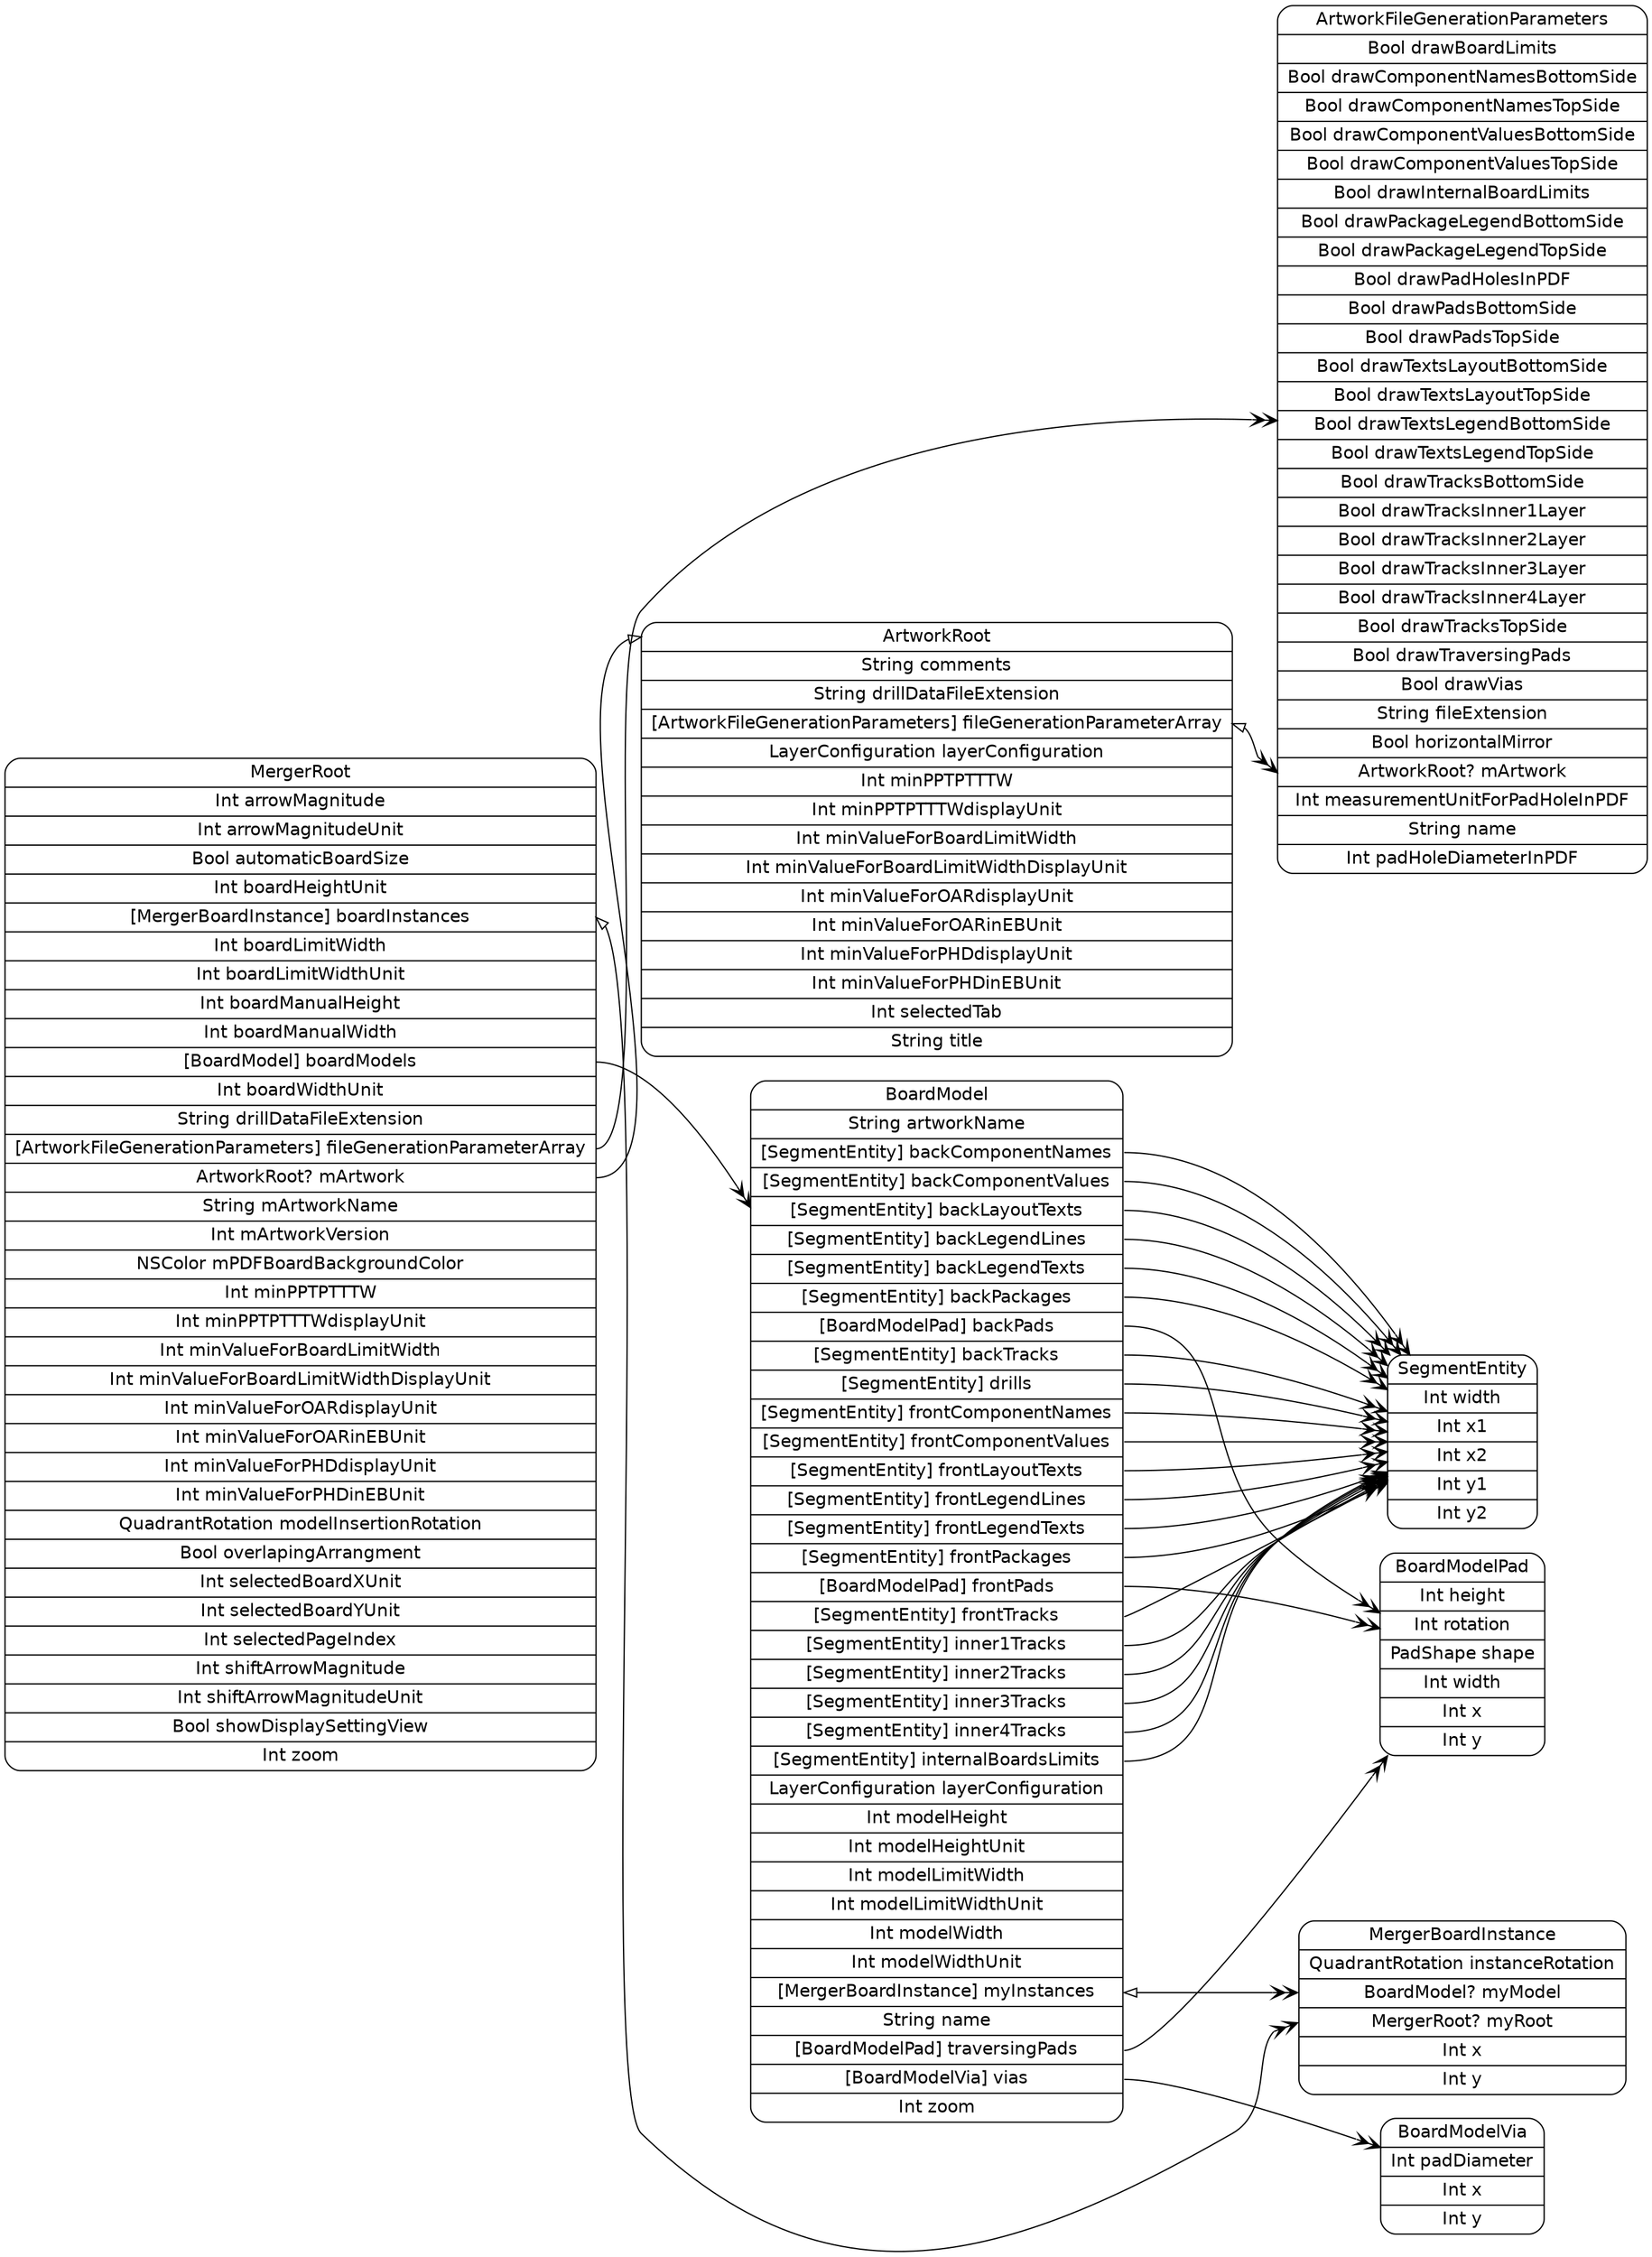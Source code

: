 digraph G {
  rankdir=LR ;
  node [shape=record fontname=helvetica style=rounded] ;
  MergerRoot[label="<MergerRoot>MergerRoot|Int arrowMagnitude|Int arrowMagnitudeUnit|Bool automaticBoardSize|Int boardHeightUnit|<boardInstances>[MergerBoardInstance] boardInstances|Int boardLimitWidth|Int boardLimitWidthUnit|Int boardManualHeight|Int boardManualWidth|<boardModels>[BoardModel] boardModels|Int boardWidthUnit|String drillDataFileExtension|<fileGenerationParameterArray>[ArtworkFileGenerationParameters] fileGenerationParameterArray|<mArtwork>ArtworkRoot? mArtwork|String mArtworkName|Int mArtworkVersion|NSColor mPDFBoardBackgroundColor|Int minPPTPTTTW|Int minPPTPTTTWdisplayUnit|Int minValueForBoardLimitWidth|Int minValueForBoardLimitWidthDisplayUnit|Int minValueForOARdisplayUnit|Int minValueForOARinEBUnit|Int minValueForPHDdisplayUnit|Int minValueForPHDinEBUnit|QuadrantRotation modelInsertionRotation|Bool overlapingArrangment|Int selectedBoardXUnit|Int selectedBoardYUnit|Int selectedPageIndex|Int shiftArrowMagnitude|Int shiftArrowMagnitudeUnit|Bool showDisplaySettingView|Int zoom"] ;
  ArtworkRoot[label="<ArtworkRoot>ArtworkRoot|String comments|String drillDataFileExtension|<fileGenerationParameterArray>[ArtworkFileGenerationParameters] fileGenerationParameterArray|LayerConfiguration layerConfiguration|Int minPPTPTTTW|Int minPPTPTTTWdisplayUnit|Int minValueForBoardLimitWidth|Int minValueForBoardLimitWidthDisplayUnit|Int minValueForOARdisplayUnit|Int minValueForOARinEBUnit|Int minValueForPHDdisplayUnit|Int minValueForPHDinEBUnit|Int selectedTab|String title"] ;
  ArtworkFileGenerationParameters[label="<ArtworkFileGenerationParameters>ArtworkFileGenerationParameters|Bool drawBoardLimits|Bool drawComponentNamesBottomSide|Bool drawComponentNamesTopSide|Bool drawComponentValuesBottomSide|Bool drawComponentValuesTopSide|Bool drawInternalBoardLimits|Bool drawPackageLegendBottomSide|Bool drawPackageLegendTopSide|Bool drawPadHolesInPDF|Bool drawPadsBottomSide|Bool drawPadsTopSide|Bool drawTextsLayoutBottomSide|Bool drawTextsLayoutTopSide|Bool drawTextsLegendBottomSide|Bool drawTextsLegendTopSide|Bool drawTracksBottomSide|Bool drawTracksInner1Layer|Bool drawTracksInner2Layer|Bool drawTracksInner3Layer|Bool drawTracksInner4Layer|Bool drawTracksTopSide|Bool drawTraversingPads|Bool drawVias|String fileExtension|Bool horizontalMirror|<mArtwork>ArtworkRoot? mArtwork|Int measurementUnitForPadHoleInPDF|String name|Int padHoleDiameterInPDF"] ;
  BoardModel[label="<BoardModel>BoardModel|String artworkName|<backComponentNames>[SegmentEntity] backComponentNames|<backComponentValues>[SegmentEntity] backComponentValues|<backLayoutTexts>[SegmentEntity] backLayoutTexts|<backLegendLines>[SegmentEntity] backLegendLines|<backLegendTexts>[SegmentEntity] backLegendTexts|<backPackages>[SegmentEntity] backPackages|<backPads>[BoardModelPad] backPads|<backTracks>[SegmentEntity] backTracks|<drills>[SegmentEntity] drills|<frontComponentNames>[SegmentEntity] frontComponentNames|<frontComponentValues>[SegmentEntity] frontComponentValues|<frontLayoutTexts>[SegmentEntity] frontLayoutTexts|<frontLegendLines>[SegmentEntity] frontLegendLines|<frontLegendTexts>[SegmentEntity] frontLegendTexts|<frontPackages>[SegmentEntity] frontPackages|<frontPads>[BoardModelPad] frontPads|<frontTracks>[SegmentEntity] frontTracks|<inner1Tracks>[SegmentEntity] inner1Tracks|<inner2Tracks>[SegmentEntity] inner2Tracks|<inner3Tracks>[SegmentEntity] inner3Tracks|<inner4Tracks>[SegmentEntity] inner4Tracks|<internalBoardsLimits>[SegmentEntity] internalBoardsLimits|LayerConfiguration layerConfiguration|Int modelHeight|Int modelHeightUnit|Int modelLimitWidth|Int modelLimitWidthUnit|Int modelWidth|Int modelWidthUnit|<myInstances>[MergerBoardInstance] myInstances|String name|<traversingPads>[BoardModelPad] traversingPads|<vias>[BoardModelVia] vias|Int zoom"] ;
  BoardModelVia[label="<BoardModelVia>BoardModelVia|Int padDiameter|Int x|Int y"] ;
  BoardModelPad[label="<BoardModelPad>BoardModelPad|Int height|Int rotation|PadShape shape|Int width|Int x|Int y"] ;
  SegmentEntity[label="<SegmentEntity>SegmentEntity|Int width|Int x1|Int x2|Int y1|Int y2"] ;
  MergerBoardInstance[label="<MergerBoardInstance>MergerBoardInstance|QuadrantRotation instanceRotation|<myModel>BoardModel? myModel|<myRoot>MergerRoot? myRoot|Int x|Int y"] ;
  MergerRoot:boardInstances -> MergerBoardInstance:myRoot [dir=both arrowtail=onormal arrowhead=veevee] ;
  MergerRoot:boardModels -> BoardModel [dir=both arrowtail=none arrowhead=veevee] ;
  MergerRoot:fileGenerationParameterArray -> ArtworkFileGenerationParameters [dir=both arrowtail=none arrowhead=veevee] ;
  MergerRoot:mArtwork -> ArtworkRoot:ArtworkRoot [dir=both arrowtail=none arrowhead=onormal] ;
  ArtworkRoot:fileGenerationParameterArray -> ArtworkFileGenerationParameters:mArtwork [dir=both arrowtail=onormal arrowhead=veevee] ;
  BoardModel:backComponentNames -> SegmentEntity [dir=both arrowtail=none arrowhead=veevee] ;
  BoardModel:backComponentValues -> SegmentEntity [dir=both arrowtail=none arrowhead=veevee] ;
  BoardModel:backLayoutTexts -> SegmentEntity [dir=both arrowtail=none arrowhead=veevee] ;
  BoardModel:backLegendLines -> SegmentEntity [dir=both arrowtail=none arrowhead=veevee] ;
  BoardModel:backLegendTexts -> SegmentEntity [dir=both arrowtail=none arrowhead=veevee] ;
  BoardModel:backPackages -> SegmentEntity [dir=both arrowtail=none arrowhead=veevee] ;
  BoardModel:backPads -> BoardModelPad [dir=both arrowtail=none arrowhead=veevee] ;
  BoardModel:backTracks -> SegmentEntity [dir=both arrowtail=none arrowhead=veevee] ;
  BoardModel:drills -> SegmentEntity [dir=both arrowtail=none arrowhead=veevee] ;
  BoardModel:frontComponentNames -> SegmentEntity [dir=both arrowtail=none arrowhead=veevee] ;
  BoardModel:frontComponentValues -> SegmentEntity [dir=both arrowtail=none arrowhead=veevee] ;
  BoardModel:frontLayoutTexts -> SegmentEntity [dir=both arrowtail=none arrowhead=veevee] ;
  BoardModel:frontLegendLines -> SegmentEntity [dir=both arrowtail=none arrowhead=veevee] ;
  BoardModel:frontLegendTexts -> SegmentEntity [dir=both arrowtail=none arrowhead=veevee] ;
  BoardModel:frontPackages -> SegmentEntity [dir=both arrowtail=none arrowhead=veevee] ;
  BoardModel:frontPads -> BoardModelPad [dir=both arrowtail=none arrowhead=veevee] ;
  BoardModel:frontTracks -> SegmentEntity [dir=both arrowtail=none arrowhead=veevee] ;
  BoardModel:inner1Tracks -> SegmentEntity [dir=both arrowtail=none arrowhead=veevee] ;
  BoardModel:inner2Tracks -> SegmentEntity [dir=both arrowtail=none arrowhead=veevee] ;
  BoardModel:inner3Tracks -> SegmentEntity [dir=both arrowtail=none arrowhead=veevee] ;
  BoardModel:inner4Tracks -> SegmentEntity [dir=both arrowtail=none arrowhead=veevee] ;
  BoardModel:internalBoardsLimits -> SegmentEntity [dir=both arrowtail=none arrowhead=veevee] ;
  BoardModel:myInstances -> MergerBoardInstance:myModel [dir=both arrowtail=onormal arrowhead=veevee] ;
  BoardModel:traversingPads -> BoardModelPad [dir=both arrowtail=none arrowhead=veevee] ;
  BoardModel:vias -> BoardModelVia [dir=both arrowtail=none arrowhead=veevee] ;
}
